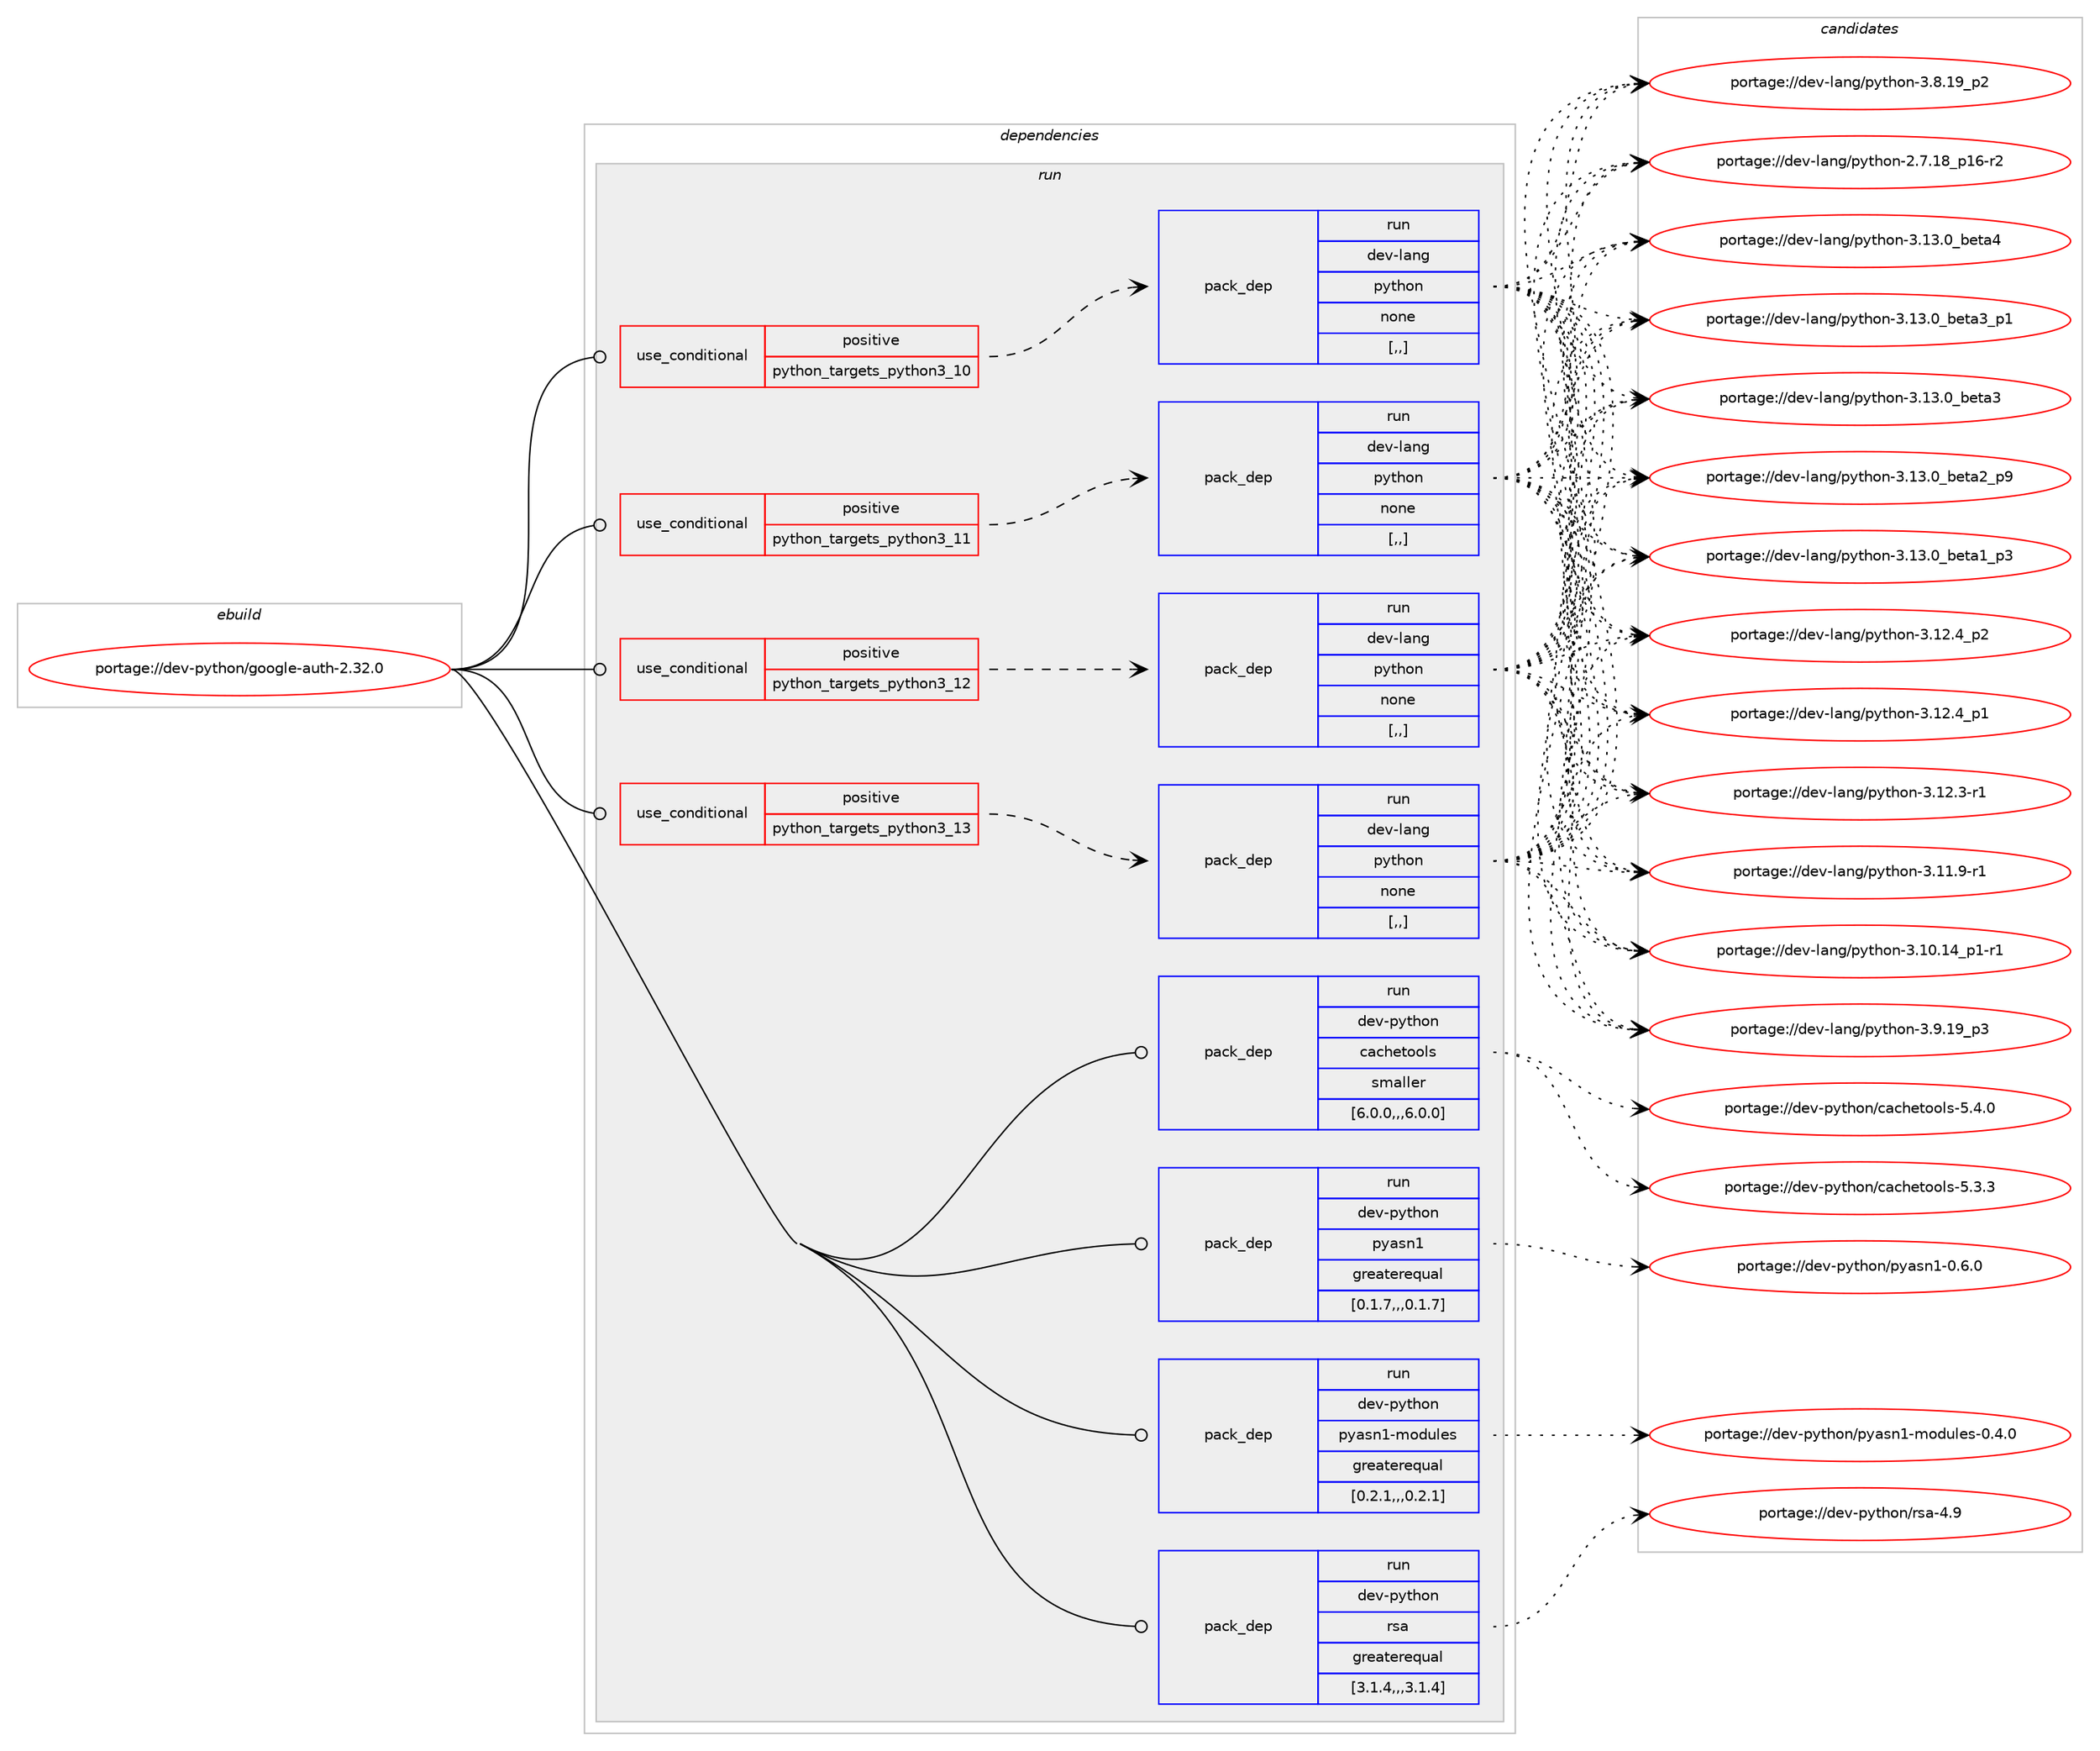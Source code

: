 digraph prolog {

# *************
# Graph options
# *************

newrank=true;
concentrate=true;
compound=true;
graph [rankdir=LR,fontname=Helvetica,fontsize=10,ranksep=1.5];#, ranksep=2.5, nodesep=0.2];
edge  [arrowhead=vee];
node  [fontname=Helvetica,fontsize=10];

# **********
# The ebuild
# **********

subgraph cluster_leftcol {
color=gray;
label=<<i>ebuild</i>>;
id [label="portage://dev-python/google-auth-2.32.0", color=red, width=4, href="../dev-python/google-auth-2.32.0.svg"];
}

# ****************
# The dependencies
# ****************

subgraph cluster_midcol {
color=gray;
label=<<i>dependencies</i>>;
subgraph cluster_compile {
fillcolor="#eeeeee";
style=filled;
label=<<i>compile</i>>;
}
subgraph cluster_compileandrun {
fillcolor="#eeeeee";
style=filled;
label=<<i>compile and run</i>>;
}
subgraph cluster_run {
fillcolor="#eeeeee";
style=filled;
label=<<i>run</i>>;
subgraph cond33173 {
dependency147342 [label=<<TABLE BORDER="0" CELLBORDER="1" CELLSPACING="0" CELLPADDING="4"><TR><TD ROWSPAN="3" CELLPADDING="10">use_conditional</TD></TR><TR><TD>positive</TD></TR><TR><TD>python_targets_python3_10</TD></TR></TABLE>>, shape=none, color=red];
subgraph pack112920 {
dependency147343 [label=<<TABLE BORDER="0" CELLBORDER="1" CELLSPACING="0" CELLPADDING="4" WIDTH="220"><TR><TD ROWSPAN="6" CELLPADDING="30">pack_dep</TD></TR><TR><TD WIDTH="110">run</TD></TR><TR><TD>dev-lang</TD></TR><TR><TD>python</TD></TR><TR><TD>none</TD></TR><TR><TD>[,,]</TD></TR></TABLE>>, shape=none, color=blue];
}
dependency147342:e -> dependency147343:w [weight=20,style="dashed",arrowhead="vee"];
}
id:e -> dependency147342:w [weight=20,style="solid",arrowhead="odot"];
subgraph cond33174 {
dependency147344 [label=<<TABLE BORDER="0" CELLBORDER="1" CELLSPACING="0" CELLPADDING="4"><TR><TD ROWSPAN="3" CELLPADDING="10">use_conditional</TD></TR><TR><TD>positive</TD></TR><TR><TD>python_targets_python3_11</TD></TR></TABLE>>, shape=none, color=red];
subgraph pack112921 {
dependency147345 [label=<<TABLE BORDER="0" CELLBORDER="1" CELLSPACING="0" CELLPADDING="4" WIDTH="220"><TR><TD ROWSPAN="6" CELLPADDING="30">pack_dep</TD></TR><TR><TD WIDTH="110">run</TD></TR><TR><TD>dev-lang</TD></TR><TR><TD>python</TD></TR><TR><TD>none</TD></TR><TR><TD>[,,]</TD></TR></TABLE>>, shape=none, color=blue];
}
dependency147344:e -> dependency147345:w [weight=20,style="dashed",arrowhead="vee"];
}
id:e -> dependency147344:w [weight=20,style="solid",arrowhead="odot"];
subgraph cond33175 {
dependency147346 [label=<<TABLE BORDER="0" CELLBORDER="1" CELLSPACING="0" CELLPADDING="4"><TR><TD ROWSPAN="3" CELLPADDING="10">use_conditional</TD></TR><TR><TD>positive</TD></TR><TR><TD>python_targets_python3_12</TD></TR></TABLE>>, shape=none, color=red];
subgraph pack112922 {
dependency147347 [label=<<TABLE BORDER="0" CELLBORDER="1" CELLSPACING="0" CELLPADDING="4" WIDTH="220"><TR><TD ROWSPAN="6" CELLPADDING="30">pack_dep</TD></TR><TR><TD WIDTH="110">run</TD></TR><TR><TD>dev-lang</TD></TR><TR><TD>python</TD></TR><TR><TD>none</TD></TR><TR><TD>[,,]</TD></TR></TABLE>>, shape=none, color=blue];
}
dependency147346:e -> dependency147347:w [weight=20,style="dashed",arrowhead="vee"];
}
id:e -> dependency147346:w [weight=20,style="solid",arrowhead="odot"];
subgraph cond33176 {
dependency147348 [label=<<TABLE BORDER="0" CELLBORDER="1" CELLSPACING="0" CELLPADDING="4"><TR><TD ROWSPAN="3" CELLPADDING="10">use_conditional</TD></TR><TR><TD>positive</TD></TR><TR><TD>python_targets_python3_13</TD></TR></TABLE>>, shape=none, color=red];
subgraph pack112923 {
dependency147349 [label=<<TABLE BORDER="0" CELLBORDER="1" CELLSPACING="0" CELLPADDING="4" WIDTH="220"><TR><TD ROWSPAN="6" CELLPADDING="30">pack_dep</TD></TR><TR><TD WIDTH="110">run</TD></TR><TR><TD>dev-lang</TD></TR><TR><TD>python</TD></TR><TR><TD>none</TD></TR><TR><TD>[,,]</TD></TR></TABLE>>, shape=none, color=blue];
}
dependency147348:e -> dependency147349:w [weight=20,style="dashed",arrowhead="vee"];
}
id:e -> dependency147348:w [weight=20,style="solid",arrowhead="odot"];
subgraph pack112924 {
dependency147350 [label=<<TABLE BORDER="0" CELLBORDER="1" CELLSPACING="0" CELLPADDING="4" WIDTH="220"><TR><TD ROWSPAN="6" CELLPADDING="30">pack_dep</TD></TR><TR><TD WIDTH="110">run</TD></TR><TR><TD>dev-python</TD></TR><TR><TD>cachetools</TD></TR><TR><TD>smaller</TD></TR><TR><TD>[6.0.0,,,6.0.0]</TD></TR></TABLE>>, shape=none, color=blue];
}
id:e -> dependency147350:w [weight=20,style="solid",arrowhead="odot"];
subgraph pack112925 {
dependency147351 [label=<<TABLE BORDER="0" CELLBORDER="1" CELLSPACING="0" CELLPADDING="4" WIDTH="220"><TR><TD ROWSPAN="6" CELLPADDING="30">pack_dep</TD></TR><TR><TD WIDTH="110">run</TD></TR><TR><TD>dev-python</TD></TR><TR><TD>pyasn1</TD></TR><TR><TD>greaterequal</TD></TR><TR><TD>[0.1.7,,,0.1.7]</TD></TR></TABLE>>, shape=none, color=blue];
}
id:e -> dependency147351:w [weight=20,style="solid",arrowhead="odot"];
subgraph pack112926 {
dependency147352 [label=<<TABLE BORDER="0" CELLBORDER="1" CELLSPACING="0" CELLPADDING="4" WIDTH="220"><TR><TD ROWSPAN="6" CELLPADDING="30">pack_dep</TD></TR><TR><TD WIDTH="110">run</TD></TR><TR><TD>dev-python</TD></TR><TR><TD>pyasn1-modules</TD></TR><TR><TD>greaterequal</TD></TR><TR><TD>[0.2.1,,,0.2.1]</TD></TR></TABLE>>, shape=none, color=blue];
}
id:e -> dependency147352:w [weight=20,style="solid",arrowhead="odot"];
subgraph pack112927 {
dependency147353 [label=<<TABLE BORDER="0" CELLBORDER="1" CELLSPACING="0" CELLPADDING="4" WIDTH="220"><TR><TD ROWSPAN="6" CELLPADDING="30">pack_dep</TD></TR><TR><TD WIDTH="110">run</TD></TR><TR><TD>dev-python</TD></TR><TR><TD>rsa</TD></TR><TR><TD>greaterequal</TD></TR><TR><TD>[3.1.4,,,3.1.4]</TD></TR></TABLE>>, shape=none, color=blue];
}
id:e -> dependency147353:w [weight=20,style="solid",arrowhead="odot"];
}
}

# **************
# The candidates
# **************

subgraph cluster_choices {
rank=same;
color=gray;
label=<<i>candidates</i>>;

subgraph choice112920 {
color=black;
nodesep=1;
choice1001011184510897110103471121211161041111104551464951464895981011169752 [label="portage://dev-lang/python-3.13.0_beta4", color=red, width=4,href="../dev-lang/python-3.13.0_beta4.svg"];
choice10010111845108971101034711212111610411111045514649514648959810111697519511249 [label="portage://dev-lang/python-3.13.0_beta3_p1", color=red, width=4,href="../dev-lang/python-3.13.0_beta3_p1.svg"];
choice1001011184510897110103471121211161041111104551464951464895981011169751 [label="portage://dev-lang/python-3.13.0_beta3", color=red, width=4,href="../dev-lang/python-3.13.0_beta3.svg"];
choice10010111845108971101034711212111610411111045514649514648959810111697509511257 [label="portage://dev-lang/python-3.13.0_beta2_p9", color=red, width=4,href="../dev-lang/python-3.13.0_beta2_p9.svg"];
choice10010111845108971101034711212111610411111045514649514648959810111697499511251 [label="portage://dev-lang/python-3.13.0_beta1_p3", color=red, width=4,href="../dev-lang/python-3.13.0_beta1_p3.svg"];
choice100101118451089711010347112121116104111110455146495046529511250 [label="portage://dev-lang/python-3.12.4_p2", color=red, width=4,href="../dev-lang/python-3.12.4_p2.svg"];
choice100101118451089711010347112121116104111110455146495046529511249 [label="portage://dev-lang/python-3.12.4_p1", color=red, width=4,href="../dev-lang/python-3.12.4_p1.svg"];
choice100101118451089711010347112121116104111110455146495046514511449 [label="portage://dev-lang/python-3.12.3-r1", color=red, width=4,href="../dev-lang/python-3.12.3-r1.svg"];
choice100101118451089711010347112121116104111110455146494946574511449 [label="portage://dev-lang/python-3.11.9-r1", color=red, width=4,href="../dev-lang/python-3.11.9-r1.svg"];
choice100101118451089711010347112121116104111110455146494846495295112494511449 [label="portage://dev-lang/python-3.10.14_p1-r1", color=red, width=4,href="../dev-lang/python-3.10.14_p1-r1.svg"];
choice100101118451089711010347112121116104111110455146574649579511251 [label="portage://dev-lang/python-3.9.19_p3", color=red, width=4,href="../dev-lang/python-3.9.19_p3.svg"];
choice100101118451089711010347112121116104111110455146564649579511250 [label="portage://dev-lang/python-3.8.19_p2", color=red, width=4,href="../dev-lang/python-3.8.19_p2.svg"];
choice100101118451089711010347112121116104111110455046554649569511249544511450 [label="portage://dev-lang/python-2.7.18_p16-r2", color=red, width=4,href="../dev-lang/python-2.7.18_p16-r2.svg"];
dependency147343:e -> choice1001011184510897110103471121211161041111104551464951464895981011169752:w [style=dotted,weight="100"];
dependency147343:e -> choice10010111845108971101034711212111610411111045514649514648959810111697519511249:w [style=dotted,weight="100"];
dependency147343:e -> choice1001011184510897110103471121211161041111104551464951464895981011169751:w [style=dotted,weight="100"];
dependency147343:e -> choice10010111845108971101034711212111610411111045514649514648959810111697509511257:w [style=dotted,weight="100"];
dependency147343:e -> choice10010111845108971101034711212111610411111045514649514648959810111697499511251:w [style=dotted,weight="100"];
dependency147343:e -> choice100101118451089711010347112121116104111110455146495046529511250:w [style=dotted,weight="100"];
dependency147343:e -> choice100101118451089711010347112121116104111110455146495046529511249:w [style=dotted,weight="100"];
dependency147343:e -> choice100101118451089711010347112121116104111110455146495046514511449:w [style=dotted,weight="100"];
dependency147343:e -> choice100101118451089711010347112121116104111110455146494946574511449:w [style=dotted,weight="100"];
dependency147343:e -> choice100101118451089711010347112121116104111110455146494846495295112494511449:w [style=dotted,weight="100"];
dependency147343:e -> choice100101118451089711010347112121116104111110455146574649579511251:w [style=dotted,weight="100"];
dependency147343:e -> choice100101118451089711010347112121116104111110455146564649579511250:w [style=dotted,weight="100"];
dependency147343:e -> choice100101118451089711010347112121116104111110455046554649569511249544511450:w [style=dotted,weight="100"];
}
subgraph choice112921 {
color=black;
nodesep=1;
choice1001011184510897110103471121211161041111104551464951464895981011169752 [label="portage://dev-lang/python-3.13.0_beta4", color=red, width=4,href="../dev-lang/python-3.13.0_beta4.svg"];
choice10010111845108971101034711212111610411111045514649514648959810111697519511249 [label="portage://dev-lang/python-3.13.0_beta3_p1", color=red, width=4,href="../dev-lang/python-3.13.0_beta3_p1.svg"];
choice1001011184510897110103471121211161041111104551464951464895981011169751 [label="portage://dev-lang/python-3.13.0_beta3", color=red, width=4,href="../dev-lang/python-3.13.0_beta3.svg"];
choice10010111845108971101034711212111610411111045514649514648959810111697509511257 [label="portage://dev-lang/python-3.13.0_beta2_p9", color=red, width=4,href="../dev-lang/python-3.13.0_beta2_p9.svg"];
choice10010111845108971101034711212111610411111045514649514648959810111697499511251 [label="portage://dev-lang/python-3.13.0_beta1_p3", color=red, width=4,href="../dev-lang/python-3.13.0_beta1_p3.svg"];
choice100101118451089711010347112121116104111110455146495046529511250 [label="portage://dev-lang/python-3.12.4_p2", color=red, width=4,href="../dev-lang/python-3.12.4_p2.svg"];
choice100101118451089711010347112121116104111110455146495046529511249 [label="portage://dev-lang/python-3.12.4_p1", color=red, width=4,href="../dev-lang/python-3.12.4_p1.svg"];
choice100101118451089711010347112121116104111110455146495046514511449 [label="portage://dev-lang/python-3.12.3-r1", color=red, width=4,href="../dev-lang/python-3.12.3-r1.svg"];
choice100101118451089711010347112121116104111110455146494946574511449 [label="portage://dev-lang/python-3.11.9-r1", color=red, width=4,href="../dev-lang/python-3.11.9-r1.svg"];
choice100101118451089711010347112121116104111110455146494846495295112494511449 [label="portage://dev-lang/python-3.10.14_p1-r1", color=red, width=4,href="../dev-lang/python-3.10.14_p1-r1.svg"];
choice100101118451089711010347112121116104111110455146574649579511251 [label="portage://dev-lang/python-3.9.19_p3", color=red, width=4,href="../dev-lang/python-3.9.19_p3.svg"];
choice100101118451089711010347112121116104111110455146564649579511250 [label="portage://dev-lang/python-3.8.19_p2", color=red, width=4,href="../dev-lang/python-3.8.19_p2.svg"];
choice100101118451089711010347112121116104111110455046554649569511249544511450 [label="portage://dev-lang/python-2.7.18_p16-r2", color=red, width=4,href="../dev-lang/python-2.7.18_p16-r2.svg"];
dependency147345:e -> choice1001011184510897110103471121211161041111104551464951464895981011169752:w [style=dotted,weight="100"];
dependency147345:e -> choice10010111845108971101034711212111610411111045514649514648959810111697519511249:w [style=dotted,weight="100"];
dependency147345:e -> choice1001011184510897110103471121211161041111104551464951464895981011169751:w [style=dotted,weight="100"];
dependency147345:e -> choice10010111845108971101034711212111610411111045514649514648959810111697509511257:w [style=dotted,weight="100"];
dependency147345:e -> choice10010111845108971101034711212111610411111045514649514648959810111697499511251:w [style=dotted,weight="100"];
dependency147345:e -> choice100101118451089711010347112121116104111110455146495046529511250:w [style=dotted,weight="100"];
dependency147345:e -> choice100101118451089711010347112121116104111110455146495046529511249:w [style=dotted,weight="100"];
dependency147345:e -> choice100101118451089711010347112121116104111110455146495046514511449:w [style=dotted,weight="100"];
dependency147345:e -> choice100101118451089711010347112121116104111110455146494946574511449:w [style=dotted,weight="100"];
dependency147345:e -> choice100101118451089711010347112121116104111110455146494846495295112494511449:w [style=dotted,weight="100"];
dependency147345:e -> choice100101118451089711010347112121116104111110455146574649579511251:w [style=dotted,weight="100"];
dependency147345:e -> choice100101118451089711010347112121116104111110455146564649579511250:w [style=dotted,weight="100"];
dependency147345:e -> choice100101118451089711010347112121116104111110455046554649569511249544511450:w [style=dotted,weight="100"];
}
subgraph choice112922 {
color=black;
nodesep=1;
choice1001011184510897110103471121211161041111104551464951464895981011169752 [label="portage://dev-lang/python-3.13.0_beta4", color=red, width=4,href="../dev-lang/python-3.13.0_beta4.svg"];
choice10010111845108971101034711212111610411111045514649514648959810111697519511249 [label="portage://dev-lang/python-3.13.0_beta3_p1", color=red, width=4,href="../dev-lang/python-3.13.0_beta3_p1.svg"];
choice1001011184510897110103471121211161041111104551464951464895981011169751 [label="portage://dev-lang/python-3.13.0_beta3", color=red, width=4,href="../dev-lang/python-3.13.0_beta3.svg"];
choice10010111845108971101034711212111610411111045514649514648959810111697509511257 [label="portage://dev-lang/python-3.13.0_beta2_p9", color=red, width=4,href="../dev-lang/python-3.13.0_beta2_p9.svg"];
choice10010111845108971101034711212111610411111045514649514648959810111697499511251 [label="portage://dev-lang/python-3.13.0_beta1_p3", color=red, width=4,href="../dev-lang/python-3.13.0_beta1_p3.svg"];
choice100101118451089711010347112121116104111110455146495046529511250 [label="portage://dev-lang/python-3.12.4_p2", color=red, width=4,href="../dev-lang/python-3.12.4_p2.svg"];
choice100101118451089711010347112121116104111110455146495046529511249 [label="portage://dev-lang/python-3.12.4_p1", color=red, width=4,href="../dev-lang/python-3.12.4_p1.svg"];
choice100101118451089711010347112121116104111110455146495046514511449 [label="portage://dev-lang/python-3.12.3-r1", color=red, width=4,href="../dev-lang/python-3.12.3-r1.svg"];
choice100101118451089711010347112121116104111110455146494946574511449 [label="portage://dev-lang/python-3.11.9-r1", color=red, width=4,href="../dev-lang/python-3.11.9-r1.svg"];
choice100101118451089711010347112121116104111110455146494846495295112494511449 [label="portage://dev-lang/python-3.10.14_p1-r1", color=red, width=4,href="../dev-lang/python-3.10.14_p1-r1.svg"];
choice100101118451089711010347112121116104111110455146574649579511251 [label="portage://dev-lang/python-3.9.19_p3", color=red, width=4,href="../dev-lang/python-3.9.19_p3.svg"];
choice100101118451089711010347112121116104111110455146564649579511250 [label="portage://dev-lang/python-3.8.19_p2", color=red, width=4,href="../dev-lang/python-3.8.19_p2.svg"];
choice100101118451089711010347112121116104111110455046554649569511249544511450 [label="portage://dev-lang/python-2.7.18_p16-r2", color=red, width=4,href="../dev-lang/python-2.7.18_p16-r2.svg"];
dependency147347:e -> choice1001011184510897110103471121211161041111104551464951464895981011169752:w [style=dotted,weight="100"];
dependency147347:e -> choice10010111845108971101034711212111610411111045514649514648959810111697519511249:w [style=dotted,weight="100"];
dependency147347:e -> choice1001011184510897110103471121211161041111104551464951464895981011169751:w [style=dotted,weight="100"];
dependency147347:e -> choice10010111845108971101034711212111610411111045514649514648959810111697509511257:w [style=dotted,weight="100"];
dependency147347:e -> choice10010111845108971101034711212111610411111045514649514648959810111697499511251:w [style=dotted,weight="100"];
dependency147347:e -> choice100101118451089711010347112121116104111110455146495046529511250:w [style=dotted,weight="100"];
dependency147347:e -> choice100101118451089711010347112121116104111110455146495046529511249:w [style=dotted,weight="100"];
dependency147347:e -> choice100101118451089711010347112121116104111110455146495046514511449:w [style=dotted,weight="100"];
dependency147347:e -> choice100101118451089711010347112121116104111110455146494946574511449:w [style=dotted,weight="100"];
dependency147347:e -> choice100101118451089711010347112121116104111110455146494846495295112494511449:w [style=dotted,weight="100"];
dependency147347:e -> choice100101118451089711010347112121116104111110455146574649579511251:w [style=dotted,weight="100"];
dependency147347:e -> choice100101118451089711010347112121116104111110455146564649579511250:w [style=dotted,weight="100"];
dependency147347:e -> choice100101118451089711010347112121116104111110455046554649569511249544511450:w [style=dotted,weight="100"];
}
subgraph choice112923 {
color=black;
nodesep=1;
choice1001011184510897110103471121211161041111104551464951464895981011169752 [label="portage://dev-lang/python-3.13.0_beta4", color=red, width=4,href="../dev-lang/python-3.13.0_beta4.svg"];
choice10010111845108971101034711212111610411111045514649514648959810111697519511249 [label="portage://dev-lang/python-3.13.0_beta3_p1", color=red, width=4,href="../dev-lang/python-3.13.0_beta3_p1.svg"];
choice1001011184510897110103471121211161041111104551464951464895981011169751 [label="portage://dev-lang/python-3.13.0_beta3", color=red, width=4,href="../dev-lang/python-3.13.0_beta3.svg"];
choice10010111845108971101034711212111610411111045514649514648959810111697509511257 [label="portage://dev-lang/python-3.13.0_beta2_p9", color=red, width=4,href="../dev-lang/python-3.13.0_beta2_p9.svg"];
choice10010111845108971101034711212111610411111045514649514648959810111697499511251 [label="portage://dev-lang/python-3.13.0_beta1_p3", color=red, width=4,href="../dev-lang/python-3.13.0_beta1_p3.svg"];
choice100101118451089711010347112121116104111110455146495046529511250 [label="portage://dev-lang/python-3.12.4_p2", color=red, width=4,href="../dev-lang/python-3.12.4_p2.svg"];
choice100101118451089711010347112121116104111110455146495046529511249 [label="portage://dev-lang/python-3.12.4_p1", color=red, width=4,href="../dev-lang/python-3.12.4_p1.svg"];
choice100101118451089711010347112121116104111110455146495046514511449 [label="portage://dev-lang/python-3.12.3-r1", color=red, width=4,href="../dev-lang/python-3.12.3-r1.svg"];
choice100101118451089711010347112121116104111110455146494946574511449 [label="portage://dev-lang/python-3.11.9-r1", color=red, width=4,href="../dev-lang/python-3.11.9-r1.svg"];
choice100101118451089711010347112121116104111110455146494846495295112494511449 [label="portage://dev-lang/python-3.10.14_p1-r1", color=red, width=4,href="../dev-lang/python-3.10.14_p1-r1.svg"];
choice100101118451089711010347112121116104111110455146574649579511251 [label="portage://dev-lang/python-3.9.19_p3", color=red, width=4,href="../dev-lang/python-3.9.19_p3.svg"];
choice100101118451089711010347112121116104111110455146564649579511250 [label="portage://dev-lang/python-3.8.19_p2", color=red, width=4,href="../dev-lang/python-3.8.19_p2.svg"];
choice100101118451089711010347112121116104111110455046554649569511249544511450 [label="portage://dev-lang/python-2.7.18_p16-r2", color=red, width=4,href="../dev-lang/python-2.7.18_p16-r2.svg"];
dependency147349:e -> choice1001011184510897110103471121211161041111104551464951464895981011169752:w [style=dotted,weight="100"];
dependency147349:e -> choice10010111845108971101034711212111610411111045514649514648959810111697519511249:w [style=dotted,weight="100"];
dependency147349:e -> choice1001011184510897110103471121211161041111104551464951464895981011169751:w [style=dotted,weight="100"];
dependency147349:e -> choice10010111845108971101034711212111610411111045514649514648959810111697509511257:w [style=dotted,weight="100"];
dependency147349:e -> choice10010111845108971101034711212111610411111045514649514648959810111697499511251:w [style=dotted,weight="100"];
dependency147349:e -> choice100101118451089711010347112121116104111110455146495046529511250:w [style=dotted,weight="100"];
dependency147349:e -> choice100101118451089711010347112121116104111110455146495046529511249:w [style=dotted,weight="100"];
dependency147349:e -> choice100101118451089711010347112121116104111110455146495046514511449:w [style=dotted,weight="100"];
dependency147349:e -> choice100101118451089711010347112121116104111110455146494946574511449:w [style=dotted,weight="100"];
dependency147349:e -> choice100101118451089711010347112121116104111110455146494846495295112494511449:w [style=dotted,weight="100"];
dependency147349:e -> choice100101118451089711010347112121116104111110455146574649579511251:w [style=dotted,weight="100"];
dependency147349:e -> choice100101118451089711010347112121116104111110455146564649579511250:w [style=dotted,weight="100"];
dependency147349:e -> choice100101118451089711010347112121116104111110455046554649569511249544511450:w [style=dotted,weight="100"];
}
subgraph choice112924 {
color=black;
nodesep=1;
choice1001011184511212111610411111047999799104101116111111108115455346524648 [label="portage://dev-python/cachetools-5.4.0", color=red, width=4,href="../dev-python/cachetools-5.4.0.svg"];
choice1001011184511212111610411111047999799104101116111111108115455346514651 [label="portage://dev-python/cachetools-5.3.3", color=red, width=4,href="../dev-python/cachetools-5.3.3.svg"];
dependency147350:e -> choice1001011184511212111610411111047999799104101116111111108115455346524648:w [style=dotted,weight="100"];
dependency147350:e -> choice1001011184511212111610411111047999799104101116111111108115455346514651:w [style=dotted,weight="100"];
}
subgraph choice112925 {
color=black;
nodesep=1;
choice10010111845112121116104111110471121219711511049454846544648 [label="portage://dev-python/pyasn1-0.6.0", color=red, width=4,href="../dev-python/pyasn1-0.6.0.svg"];
dependency147351:e -> choice10010111845112121116104111110471121219711511049454846544648:w [style=dotted,weight="100"];
}
subgraph choice112926 {
color=black;
nodesep=1;
choice1001011184511212111610411111047112121971151104945109111100117108101115454846524648 [label="portage://dev-python/pyasn1-modules-0.4.0", color=red, width=4,href="../dev-python/pyasn1-modules-0.4.0.svg"];
dependency147352:e -> choice1001011184511212111610411111047112121971151104945109111100117108101115454846524648:w [style=dotted,weight="100"];
}
subgraph choice112927 {
color=black;
nodesep=1;
choice10010111845112121116104111110471141159745524657 [label="portage://dev-python/rsa-4.9", color=red, width=4,href="../dev-python/rsa-4.9.svg"];
dependency147353:e -> choice10010111845112121116104111110471141159745524657:w [style=dotted,weight="100"];
}
}

}
